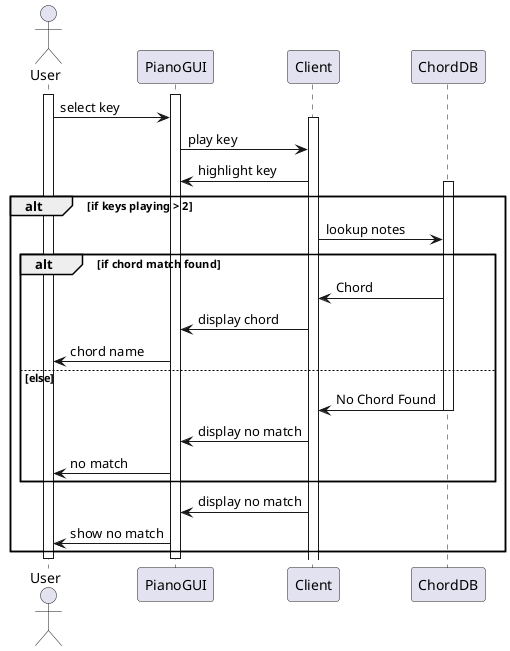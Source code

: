@startuml
actor User
participant PianoGUI
participant Client
participant ChordDB
activate User
activate PianoGUI
User -> PianoGUI: select key
activate Client
PianoGUI -> Client: play key
Client -> PianoGUI: highlight key
alt if keys playing > 2
activate ChordDB
Client -> ChordDB : lookup notes
alt if chord match found
ChordDB -> Client : Chord
Client -> PianoGUI: display chord
PianoGUI -> User: chord name
else else
ChordDB -> Client : No Chord Found
deactivate ChordDB
Client -> PianoGUI: display no match
PianoGUI -> User: no match
end
Client -> PianoGUI: display no match
PianoGUI -> User: show no match
end
deactivate PianoGUI
deactivate User
@enduml
